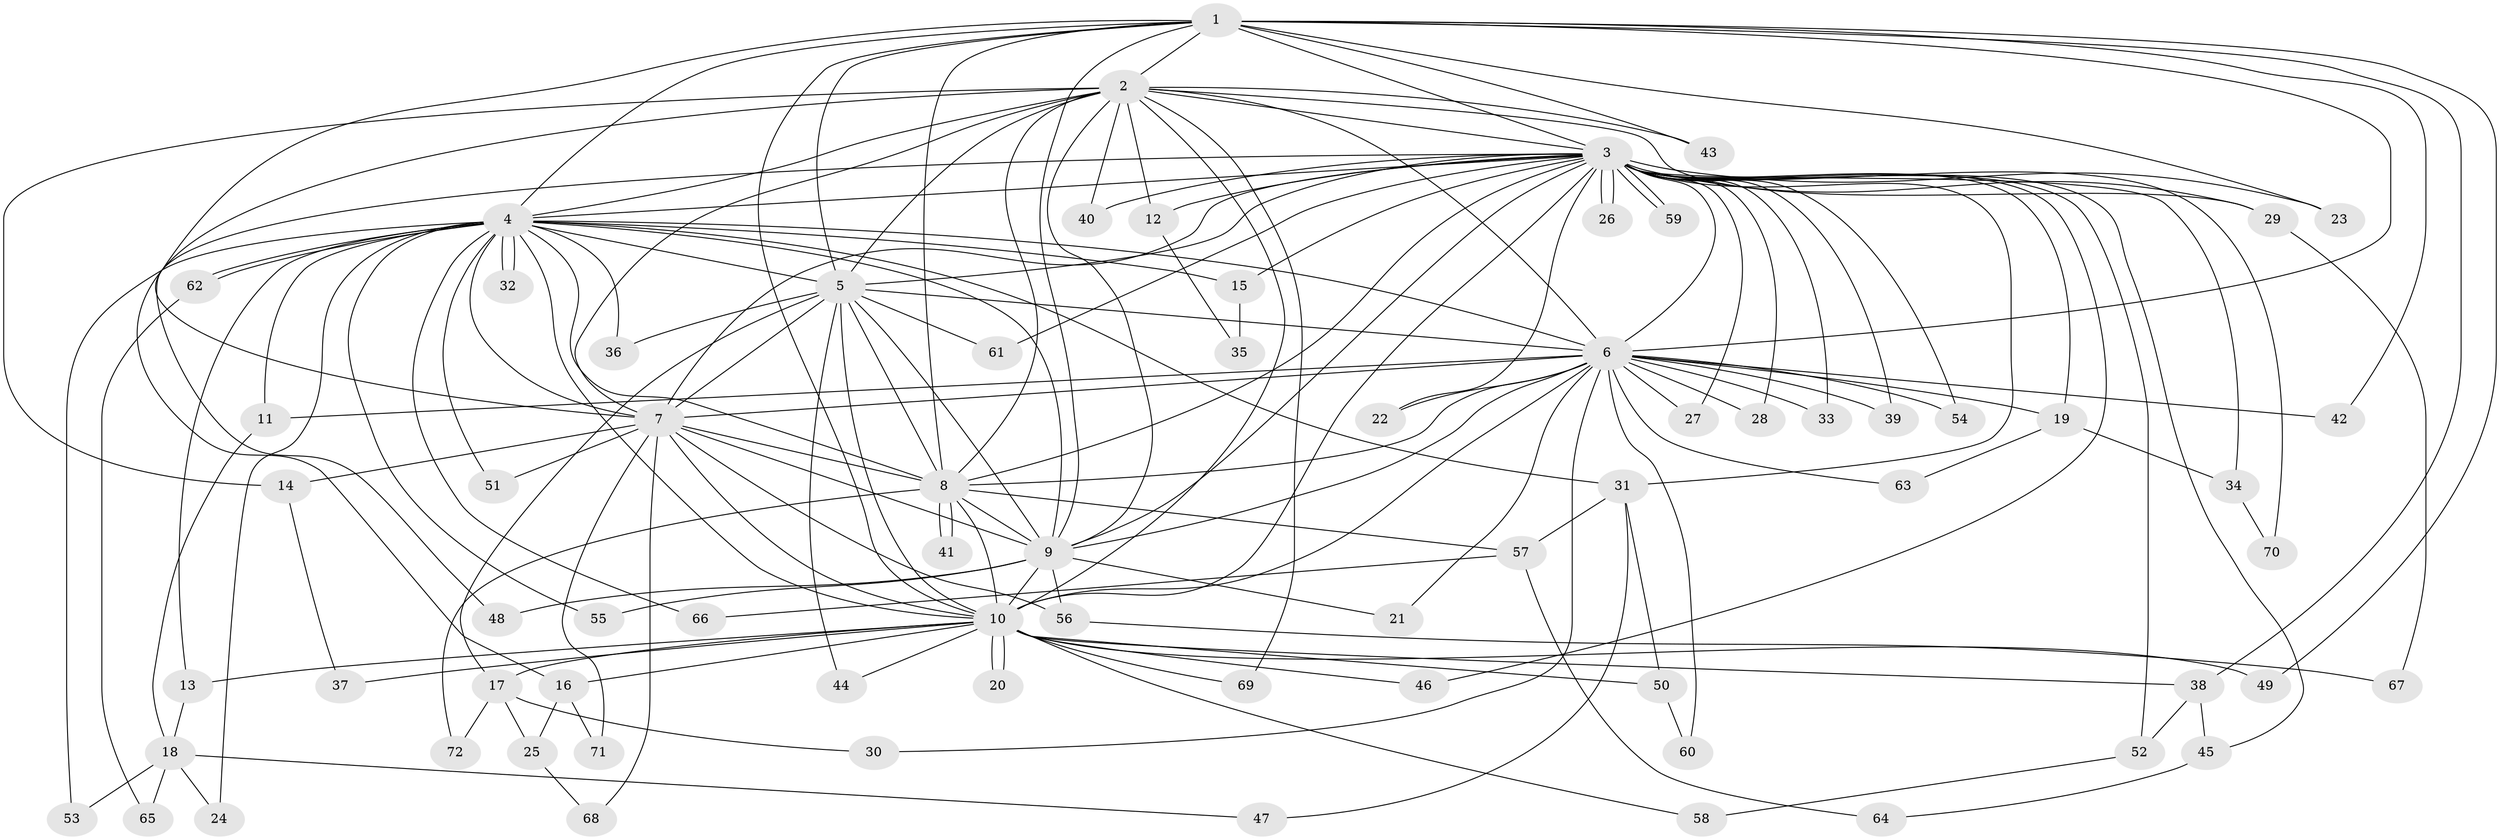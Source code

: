 // coarse degree distribution, {12: 0.04, 17: 0.02, 28: 0.02, 20: 0.02, 18: 0.02, 11: 0.04, 19: 0.02, 3: 0.22, 5: 0.02, 6: 0.04, 2: 0.52, 4: 0.02}
// Generated by graph-tools (version 1.1) at 2025/17/03/04/25 18:17:28]
// undirected, 72 vertices, 169 edges
graph export_dot {
graph [start="1"]
  node [color=gray90,style=filled];
  1;
  2;
  3;
  4;
  5;
  6;
  7;
  8;
  9;
  10;
  11;
  12;
  13;
  14;
  15;
  16;
  17;
  18;
  19;
  20;
  21;
  22;
  23;
  24;
  25;
  26;
  27;
  28;
  29;
  30;
  31;
  32;
  33;
  34;
  35;
  36;
  37;
  38;
  39;
  40;
  41;
  42;
  43;
  44;
  45;
  46;
  47;
  48;
  49;
  50;
  51;
  52;
  53;
  54;
  55;
  56;
  57;
  58;
  59;
  60;
  61;
  62;
  63;
  64;
  65;
  66;
  67;
  68;
  69;
  70;
  71;
  72;
  1 -- 2;
  1 -- 3;
  1 -- 4;
  1 -- 5;
  1 -- 6;
  1 -- 7;
  1 -- 8;
  1 -- 9;
  1 -- 10;
  1 -- 23;
  1 -- 38;
  1 -- 42;
  1 -- 43;
  1 -- 49;
  2 -- 3;
  2 -- 4;
  2 -- 5;
  2 -- 6;
  2 -- 7;
  2 -- 8;
  2 -- 9;
  2 -- 10;
  2 -- 12;
  2 -- 14;
  2 -- 29;
  2 -- 40;
  2 -- 43;
  2 -- 48;
  2 -- 69;
  3 -- 4;
  3 -- 5;
  3 -- 6;
  3 -- 7;
  3 -- 8;
  3 -- 9;
  3 -- 10;
  3 -- 12;
  3 -- 15;
  3 -- 16;
  3 -- 19;
  3 -- 22;
  3 -- 23;
  3 -- 26;
  3 -- 26;
  3 -- 27;
  3 -- 28;
  3 -- 29;
  3 -- 31;
  3 -- 33;
  3 -- 34;
  3 -- 39;
  3 -- 40;
  3 -- 45;
  3 -- 46;
  3 -- 52;
  3 -- 54;
  3 -- 59;
  3 -- 59;
  3 -- 61;
  3 -- 70;
  4 -- 5;
  4 -- 6;
  4 -- 7;
  4 -- 8;
  4 -- 9;
  4 -- 10;
  4 -- 11;
  4 -- 13;
  4 -- 15;
  4 -- 24;
  4 -- 31;
  4 -- 32;
  4 -- 32;
  4 -- 36;
  4 -- 51;
  4 -- 53;
  4 -- 55;
  4 -- 62;
  4 -- 62;
  4 -- 66;
  5 -- 6;
  5 -- 7;
  5 -- 8;
  5 -- 9;
  5 -- 10;
  5 -- 17;
  5 -- 36;
  5 -- 44;
  5 -- 61;
  6 -- 7;
  6 -- 8;
  6 -- 9;
  6 -- 10;
  6 -- 11;
  6 -- 19;
  6 -- 21;
  6 -- 22;
  6 -- 27;
  6 -- 28;
  6 -- 30;
  6 -- 33;
  6 -- 39;
  6 -- 42;
  6 -- 54;
  6 -- 60;
  6 -- 63;
  7 -- 8;
  7 -- 9;
  7 -- 10;
  7 -- 14;
  7 -- 51;
  7 -- 56;
  7 -- 68;
  7 -- 71;
  8 -- 9;
  8 -- 10;
  8 -- 41;
  8 -- 41;
  8 -- 57;
  8 -- 72;
  9 -- 10;
  9 -- 21;
  9 -- 48;
  9 -- 55;
  9 -- 56;
  10 -- 13;
  10 -- 16;
  10 -- 17;
  10 -- 20;
  10 -- 20;
  10 -- 37;
  10 -- 38;
  10 -- 44;
  10 -- 46;
  10 -- 49;
  10 -- 50;
  10 -- 58;
  10 -- 69;
  11 -- 18;
  12 -- 35;
  13 -- 18;
  14 -- 37;
  15 -- 35;
  16 -- 25;
  16 -- 71;
  17 -- 25;
  17 -- 30;
  17 -- 72;
  18 -- 24;
  18 -- 47;
  18 -- 53;
  18 -- 65;
  19 -- 34;
  19 -- 63;
  25 -- 68;
  29 -- 67;
  31 -- 47;
  31 -- 50;
  31 -- 57;
  34 -- 70;
  38 -- 45;
  38 -- 52;
  45 -- 64;
  50 -- 60;
  52 -- 58;
  56 -- 67;
  57 -- 64;
  57 -- 66;
  62 -- 65;
}
